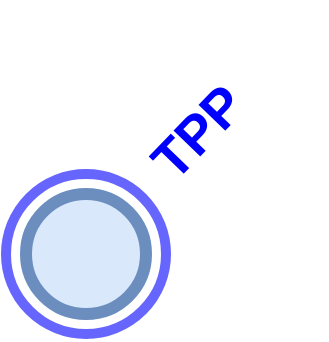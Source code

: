 <mxfile version="14.1.4" type="github">
  <diagram id="c7AardAmtZzO1czK6ol6" name="Page-1">
    <mxGraphModel dx="868" dy="398" grid="1" gridSize="10" guides="1" tooltips="1" connect="1" arrows="1" fold="1" page="1" pageScale="1" pageWidth="827" pageHeight="1169" math="0" shadow="0">
      <root>
        <mxCell id="0" />
        <mxCell id="1" parent="0" />
        <mxCell id="vyU_hMmgsXmub1G23cL0-4" value="" style="group" parent="1" vertex="1" connectable="0">
          <mxGeometry x="370" y="170" width="80" height="80" as="geometry" />
        </mxCell>
        <mxCell id="vyU_hMmgsXmub1G23cL0-1" value="" style="ellipse;whiteSpace=wrap;html=1;aspect=fixed;" parent="vyU_hMmgsXmub1G23cL0-4" vertex="1">
          <mxGeometry width="80" height="80" as="geometry" />
        </mxCell>
        <mxCell id="vyU_hMmgsXmub1G23cL0-2" value="" style="ellipse;whiteSpace=wrap;html=1;aspect=fixed;strokeWidth=5;strokeColor=#6666FF;" parent="vyU_hMmgsXmub1G23cL0-4" vertex="1">
          <mxGeometry width="80" height="80" as="geometry" />
        </mxCell>
        <mxCell id="vyU_hMmgsXmub1G23cL0-3" value="" style="ellipse;whiteSpace=wrap;html=1;aspect=fixed;strokeWidth=6;fillColor=#dae8fc;strokeColor=#6c8ebf;" parent="vyU_hMmgsXmub1G23cL0-4" vertex="1">
          <mxGeometry x="10" y="10" width="60" height="60" as="geometry" />
        </mxCell>
        <UserObject label="TPP" link="https://blog.cleancoder.com/uncle-bob/2013/05/27/TheTransformationPriorityPremise.html" id="vyU_hMmgsXmub1G23cL0-5">
          <mxCell style="text;html=1;strokeColor=none;fillColor=none;align=left;verticalAlign=middle;whiteSpace=wrap;rounded=0;rotation=-46;fontSize=27;fontColor=#0000FF;fontStyle=1" parent="1" vertex="1">
            <mxGeometry x="430" y="120" width="110" height="20" as="geometry" />
          </mxCell>
        </UserObject>
      </root>
    </mxGraphModel>
  </diagram>
</mxfile>
